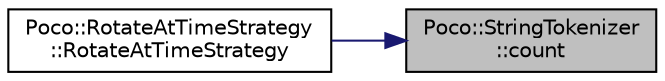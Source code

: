 digraph "Poco::StringTokenizer::count"
{
 // LATEX_PDF_SIZE
  edge [fontname="Helvetica",fontsize="10",labelfontname="Helvetica",labelfontsize="10"];
  node [fontname="Helvetica",fontsize="10",shape=record];
  rankdir="RL";
  Node1 [label="Poco::StringTokenizer\l::count",height=0.2,width=0.4,color="black", fillcolor="grey75", style="filled", fontcolor="black",tooltip=" "];
  Node1 -> Node2 [dir="back",color="midnightblue",fontsize="10",style="solid"];
  Node2 [label="Poco::RotateAtTimeStrategy\l::RotateAtTimeStrategy",height=0.2,width=0.4,color="black", fillcolor="white", style="filled",URL="$classPoco_1_1RotateAtTimeStrategy.html#a20e879d4900eec742149923338f4fe51",tooltip=" "];
}
